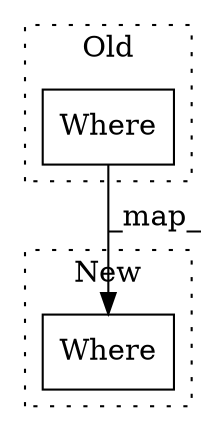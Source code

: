digraph G {
subgraph cluster0 {
1 [label="Where" a="32" s="4731,4751" l="6,1" shape="box"];
label = "Old";
style="dotted";
}
subgraph cluster1 {
2 [label="Where" a="32" s="4666,4695" l="6,1" shape="box"];
label = "New";
style="dotted";
}
1 -> 2 [label="_map_"];
}
